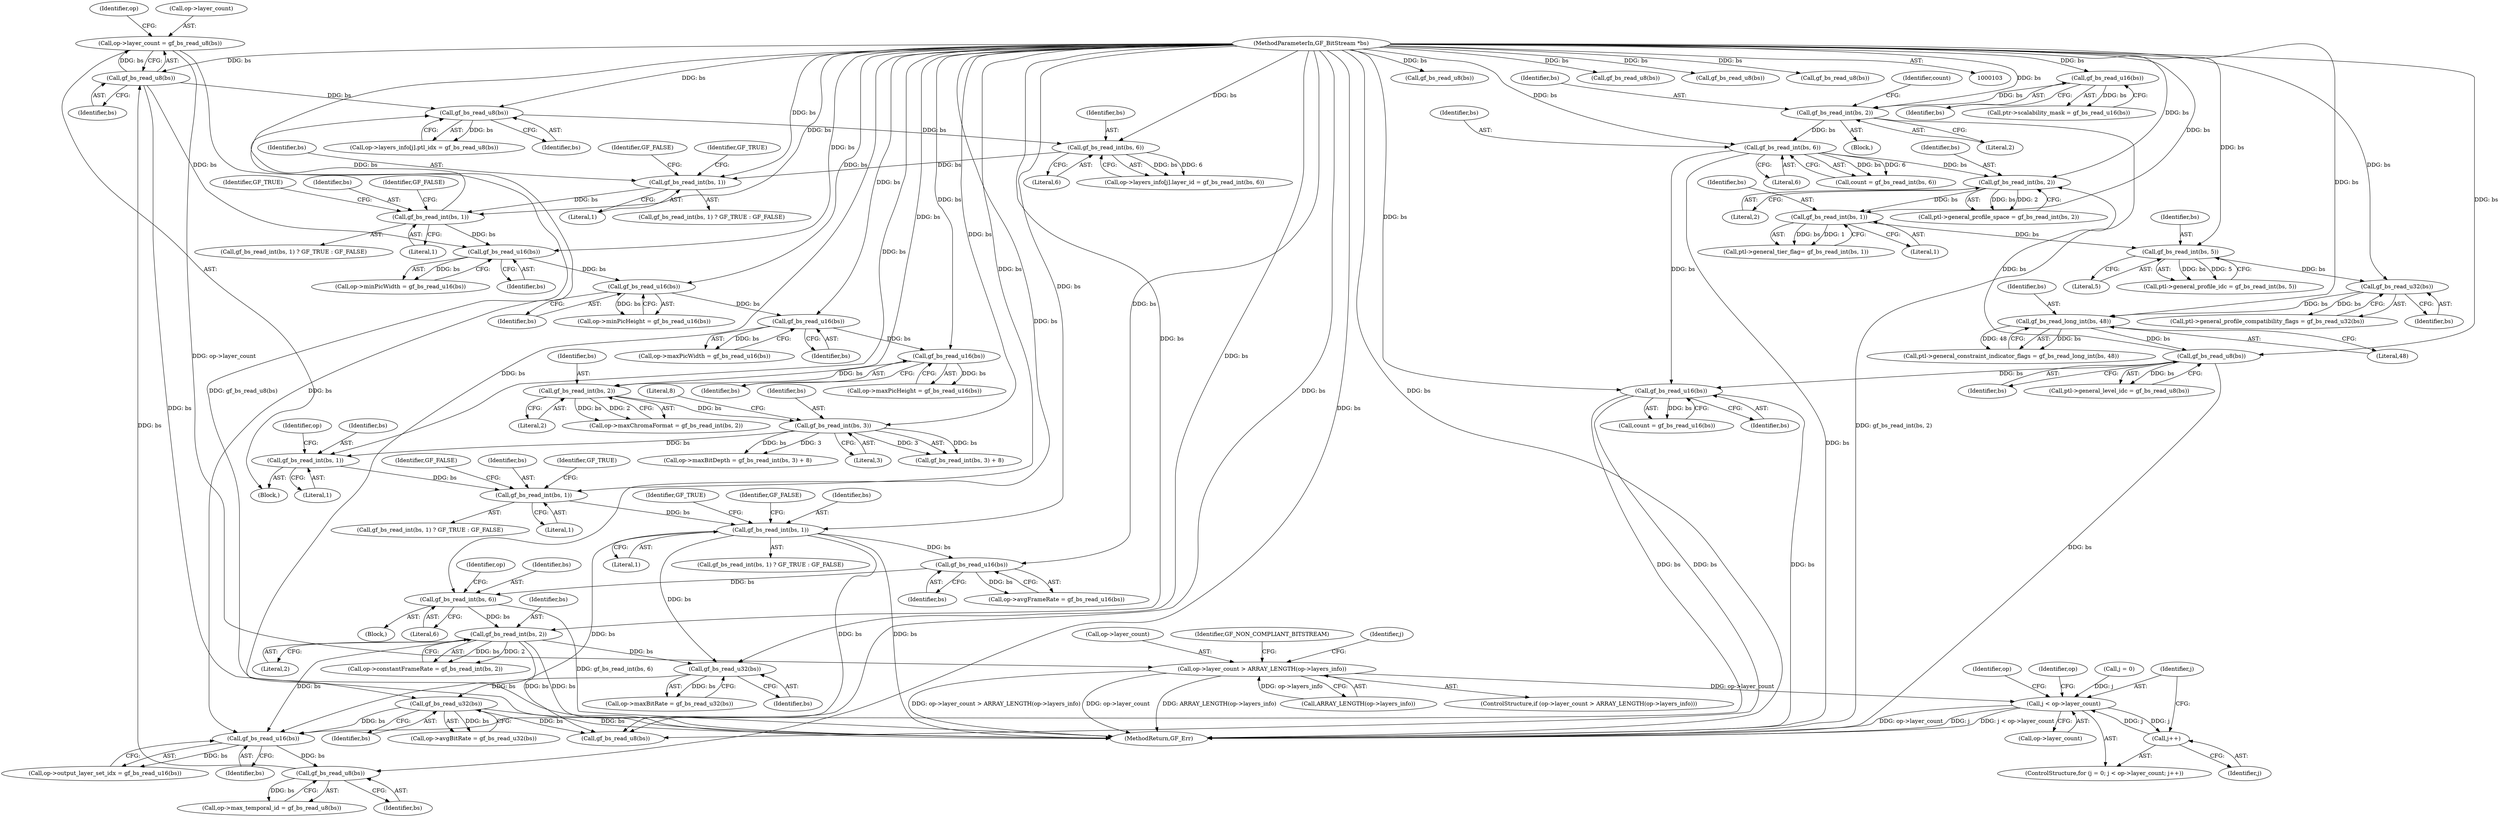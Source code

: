 digraph "0_gpac_90dc7f853d31b0a4e9441cba97feccf36d8b69a4@API" {
"1000234" [label="(Call,op->layer_count = gf_bs_read_u8(bs))"];
"1000238" [label="(Call,gf_bs_read_u8(bs))"];
"1000232" [label="(Call,gf_bs_read_u8(bs))"];
"1000226" [label="(Call,gf_bs_read_u16(bs))"];
"1000393" [label="(Call,gf_bs_read_int(bs, 2))"];
"1000386" [label="(Call,gf_bs_read_int(bs, 6))"];
"1000384" [label="(Call,gf_bs_read_u16(bs))"];
"1000370" [label="(Call,gf_bs_read_int(bs, 1))"];
"1000360" [label="(Call,gf_bs_read_int(bs, 1))"];
"1000352" [label="(Call,gf_bs_read_int(bs, 1))"];
"1000348" [label="(Call,gf_bs_read_int(bs, 3))"];
"1000340" [label="(Call,gf_bs_read_int(bs, 2))"];
"1000334" [label="(Call,gf_bs_read_u16(bs))"];
"1000328" [label="(Call,gf_bs_read_u16(bs))"];
"1000322" [label="(Call,gf_bs_read_u16(bs))"];
"1000316" [label="(Call,gf_bs_read_u16(bs))"];
"1000307" [label="(Call,gf_bs_read_int(bs, 1))"];
"1000293" [label="(Call,gf_bs_read_int(bs, 1))"];
"1000281" [label="(Call,gf_bs_read_int(bs, 6))"];
"1000271" [label="(Call,gf_bs_read_u8(bs))"];
"1000105" [label="(MethodParameterIn,GF_BitStream *bs)"];
"1000411" [label="(Call,gf_bs_read_u32(bs))"];
"1000405" [label="(Call,gf_bs_read_u32(bs))"];
"1000201" [label="(Call,gf_bs_read_u16(bs))"];
"1000132" [label="(Call,gf_bs_read_int(bs, 6))"];
"1000127" [label="(Call,gf_bs_read_int(bs, 2))"];
"1000125" [label="(Call,gf_bs_read_u16(bs))"];
"1000192" [label="(Call,gf_bs_read_u8(bs))"];
"1000185" [label="(Call,gf_bs_read_long_int(bs, 48))"];
"1000179" [label="(Call,gf_bs_read_u32(bs))"];
"1000172" [label="(Call,gf_bs_read_int(bs, 5))"];
"1000165" [label="(Call,gf_bs_read_int(bs, 1))"];
"1000158" [label="(Call,gf_bs_read_int(bs, 2))"];
"1000241" [label="(Call,op->layer_count > ARRAY_LENGTH(op->layers_info))"];
"1000255" [label="(Call,j < op->layer_count)"];
"1000260" [label="(Call,j++)"];
"1000241" [label="(Call,op->layer_count > ARRAY_LENGTH(op->layers_info))"];
"1000243" [label="(Identifier,op)"];
"1000222" [label="(Call,op->output_layer_set_idx = gf_bs_read_u16(bs))"];
"1000347" [label="(Call,gf_bs_read_int(bs, 3) + 8)"];
"1000322" [label="(Call,gf_bs_read_u16(bs))"];
"1000314" [label="(Identifier,op)"];
"1000256" [label="(Identifier,j)"];
"1000133" [label="(Identifier,bs)"];
"1000348" [label="(Call,gf_bs_read_int(bs, 3))"];
"1000283" [label="(Literal,6)"];
"1000199" [label="(Call,count = gf_bs_read_u16(bs))"];
"1000212" [label="(Block,)"];
"1000129" [label="(Literal,2)"];
"1000188" [label="(Call,ptl->general_level_idc = gf_bs_read_u8(bs))"];
"1000370" [label="(Call,gf_bs_read_int(bs, 1))"];
"1000134" [label="(Literal,6)"];
"1000228" [label="(Call,op->max_temporal_id = gf_bs_read_u8(bs))"];
"1000161" [label="(Call,ptl->general_tier_flag= gf_bs_read_int(bs, 1))"];
"1000132" [label="(Call,gf_bs_read_int(bs, 6))"];
"1000309" [label="(Literal,1)"];
"1000234" [label="(Call,op->layer_count = gf_bs_read_u8(bs))"];
"1000127" [label="(Call,gf_bs_read_int(bs, 2))"];
"1000317" [label="(Identifier,bs)"];
"1000257" [label="(Call,op->layer_count)"];
"1000371" [label="(Identifier,bs)"];
"1000271" [label="(Call,gf_bs_read_u8(bs))"];
"1000316" [label="(Call,gf_bs_read_u16(bs))"];
"1000311" [label="(Identifier,GF_FALSE)"];
"1000343" [label="(Call,op->maxBitDepth = gf_bs_read_int(bs, 3) + 8)"];
"1000292" [label="(Call,gf_bs_read_int(bs, 1) ? GF_TRUE : GF_FALSE)"];
"1000328" [label="(Call,gf_bs_read_u16(bs))"];
"1000445" [label="(Call,gf_bs_read_u8(bs))"];
"1000394" [label="(Identifier,bs)"];
"1000242" [label="(Call,op->layer_count)"];
"1000323" [label="(Identifier,bs)"];
"1000505" [label="(MethodReturn,GF_Err)"];
"1000310" [label="(Identifier,GF_TRUE)"];
"1000245" [label="(Call,ARRAY_LENGTH(op->layers_info))"];
"1000179" [label="(Call,gf_bs_read_u32(bs))"];
"1000227" [label="(Identifier,bs)"];
"1000329" [label="(Identifier,bs)"];
"1000393" [label="(Call,gf_bs_read_int(bs, 2))"];
"1000180" [label="(Identifier,bs)"];
"1000125" [label="(Call,gf_bs_read_u16(bs))"];
"1000173" [label="(Identifier,bs)"];
"1000128" [label="(Identifier,bs)"];
"1000451" [label="(Call,gf_bs_read_u8(bs))"];
"1000407" [label="(Call,op->avgBitRate = gf_bs_read_u32(bs))"];
"1000470" [label="(Call,gf_bs_read_u8(bs))"];
"1000352" [label="(Call,gf_bs_read_int(bs, 1))"];
"1000226" [label="(Call,gf_bs_read_u16(bs))"];
"1000335" [label="(Identifier,bs)"];
"1000131" [label="(Identifier,count)"];
"1000334" [label="(Call,gf_bs_read_u16(bs))"];
"1000261" [label="(Identifier,j)"];
"1000406" [label="(Identifier,bs)"];
"1000202" [label="(Identifier,bs)"];
"1000308" [label="(Identifier,bs)"];
"1000130" [label="(Call,count = gf_bs_read_int(bs, 6))"];
"1000238" [label="(Call,gf_bs_read_u8(bs))"];
"1000175" [label="(Call,ptl->general_profile_compatibility_flags = gf_bs_read_u32(bs))"];
"1000250" [label="(Identifier,GF_NON_COMPLIANT_BITSTREAM)"];
"1000172" [label="(Call,gf_bs_read_int(bs, 5))"];
"1000389" [label="(Call,op->constantFrameRate = gf_bs_read_int(bs, 2))"];
"1000106" [label="(Block,)"];
"1000260" [label="(Call,j++)"];
"1000273" [label="(Call,op->layers_info[j].layer_id = gf_bs_read_int(bs, 6))"];
"1000232" [label="(Call,gf_bs_read_u8(bs))"];
"1000380" [label="(Call,op->avgFrameRate = gf_bs_read_u16(bs))"];
"1000395" [label="(Literal,2)"];
"1000174" [label="(Literal,5)"];
"1000251" [label="(ControlStructure,for (j = 0; j < op->layer_count; j++))"];
"1000307" [label="(Call,gf_bs_read_int(bs, 1))"];
"1000318" [label="(Call,op->minPicHeight = gf_bs_read_u16(bs))"];
"1000126" [label="(Identifier,bs)"];
"1000324" [label="(Call,op->maxPicWidth = gf_bs_read_u16(bs))"];
"1000233" [label="(Identifier,bs)"];
"1000192" [label="(Call,gf_bs_read_u8(bs))"];
"1000363" [label="(Identifier,GF_TRUE)"];
"1000385" [label="(Identifier,bs)"];
"1000158" [label="(Call,gf_bs_read_int(bs, 2))"];
"1000364" [label="(Identifier,GF_FALSE)"];
"1000154" [label="(Call,ptl->general_profile_space = gf_bs_read_int(bs, 2))"];
"1000186" [label="(Identifier,bs)"];
"1000193" [label="(Identifier,bs)"];
"1000379" [label="(Block,)"];
"1000362" [label="(Literal,1)"];
"1000330" [label="(Call,op->maxPicHeight = gf_bs_read_u16(bs))"];
"1000306" [label="(Call,gf_bs_read_int(bs, 1) ? GF_TRUE : GF_FALSE)"];
"1000411" [label="(Call,gf_bs_read_u32(bs))"];
"1000267" [label="(Identifier,op)"];
"1000391" [label="(Identifier,op)"];
"1000167" [label="(Literal,1)"];
"1000121" [label="(Call,ptr->scalability_mask = gf_bs_read_u16(bs))"];
"1000351" [label="(Literal,8)"];
"1000295" [label="(Literal,1)"];
"1000185" [label="(Call,gf_bs_read_long_int(bs, 48))"];
"1000360" [label="(Call,gf_bs_read_int(bs, 1))"];
"1000412" [label="(Identifier,bs)"];
"1000420" [label="(Call,gf_bs_read_u8(bs))"];
"1000341" [label="(Identifier,bs)"];
"1000384" [label="(Call,gf_bs_read_u16(bs))"];
"1000350" [label="(Literal,3)"];
"1000201" [label="(Call,gf_bs_read_u16(bs))"];
"1000168" [label="(Call,ptl->general_profile_idc = gf_bs_read_int(bs, 5))"];
"1000297" [label="(Identifier,GF_FALSE)"];
"1000272" [label="(Identifier,bs)"];
"1000349" [label="(Identifier,bs)"];
"1000165" [label="(Call,gf_bs_read_int(bs, 1))"];
"1000281" [label="(Call,gf_bs_read_int(bs, 6))"];
"1000401" [label="(Call,op->maxBitRate = gf_bs_read_u32(bs))"];
"1000357" [label="(Identifier,op)"];
"1000373" [label="(Identifier,GF_TRUE)"];
"1000296" [label="(Identifier,GF_TRUE)"];
"1000235" [label="(Call,op->layer_count)"];
"1000263" [label="(Call,op->layers_info[j].ptl_idx = gf_bs_read_u8(bs))"];
"1000388" [label="(Literal,6)"];
"1000166" [label="(Identifier,bs)"];
"1000293" [label="(Call,gf_bs_read_int(bs, 1))"];
"1000160" [label="(Literal,2)"];
"1000187" [label="(Literal,48)"];
"1000387" [label="(Identifier,bs)"];
"1000496" [label="(Call,gf_bs_read_u8(bs))"];
"1000336" [label="(Call,op->maxChromaFormat = gf_bs_read_int(bs, 2))"];
"1000386" [label="(Call,gf_bs_read_int(bs, 6))"];
"1000252" [label="(Call,j = 0)"];
"1000361" [label="(Identifier,bs)"];
"1000354" [label="(Literal,1)"];
"1000294" [label="(Identifier,bs)"];
"1000342" [label="(Literal,2)"];
"1000369" [label="(Call,gf_bs_read_int(bs, 1) ? GF_TRUE : GF_FALSE)"];
"1000181" [label="(Call,ptl->general_constraint_indicator_flags = gf_bs_read_long_int(bs, 48))"];
"1000253" [label="(Identifier,j)"];
"1000372" [label="(Literal,1)"];
"1000374" [label="(Identifier,GF_FALSE)"];
"1000240" [label="(ControlStructure,if (op->layer_count > ARRAY_LENGTH(op->layers_info)))"];
"1000312" [label="(Call,op->minPicWidth = gf_bs_read_u16(bs))"];
"1000340" [label="(Call,gf_bs_read_int(bs, 2))"];
"1000105" [label="(MethodParameterIn,GF_BitStream *bs)"];
"1000282" [label="(Identifier,bs)"];
"1000359" [label="(Call,gf_bs_read_int(bs, 1) ? GF_TRUE : GF_FALSE)"];
"1000353" [label="(Identifier,bs)"];
"1000405" [label="(Call,gf_bs_read_u32(bs))"];
"1000159" [label="(Identifier,bs)"];
"1000255" [label="(Call,j < op->layer_count)"];
"1000239" [label="(Identifier,bs)"];
"1000234" -> "1000212"  [label="AST: "];
"1000234" -> "1000238"  [label="CFG: "];
"1000235" -> "1000234"  [label="AST: "];
"1000238" -> "1000234"  [label="AST: "];
"1000243" -> "1000234"  [label="CFG: "];
"1000234" -> "1000505"  [label="DDG: gf_bs_read_u8(bs)"];
"1000238" -> "1000234"  [label="DDG: bs"];
"1000234" -> "1000241"  [label="DDG: op->layer_count"];
"1000238" -> "1000239"  [label="CFG: "];
"1000239" -> "1000238"  [label="AST: "];
"1000238" -> "1000505"  [label="DDG: bs"];
"1000232" -> "1000238"  [label="DDG: bs"];
"1000105" -> "1000238"  [label="DDG: bs"];
"1000238" -> "1000271"  [label="DDG: bs"];
"1000238" -> "1000316"  [label="DDG: bs"];
"1000232" -> "1000228"  [label="AST: "];
"1000232" -> "1000233"  [label="CFG: "];
"1000233" -> "1000232"  [label="AST: "];
"1000228" -> "1000232"  [label="CFG: "];
"1000232" -> "1000228"  [label="DDG: bs"];
"1000226" -> "1000232"  [label="DDG: bs"];
"1000105" -> "1000232"  [label="DDG: bs"];
"1000226" -> "1000222"  [label="AST: "];
"1000226" -> "1000227"  [label="CFG: "];
"1000227" -> "1000226"  [label="AST: "];
"1000222" -> "1000226"  [label="CFG: "];
"1000226" -> "1000222"  [label="DDG: bs"];
"1000393" -> "1000226"  [label="DDG: bs"];
"1000411" -> "1000226"  [label="DDG: bs"];
"1000370" -> "1000226"  [label="DDG: bs"];
"1000201" -> "1000226"  [label="DDG: bs"];
"1000105" -> "1000226"  [label="DDG: bs"];
"1000393" -> "1000389"  [label="AST: "];
"1000393" -> "1000395"  [label="CFG: "];
"1000394" -> "1000393"  [label="AST: "];
"1000395" -> "1000393"  [label="AST: "];
"1000389" -> "1000393"  [label="CFG: "];
"1000393" -> "1000505"  [label="DDG: bs"];
"1000393" -> "1000389"  [label="DDG: bs"];
"1000393" -> "1000389"  [label="DDG: 2"];
"1000386" -> "1000393"  [label="DDG: bs"];
"1000105" -> "1000393"  [label="DDG: bs"];
"1000393" -> "1000405"  [label="DDG: bs"];
"1000393" -> "1000420"  [label="DDG: bs"];
"1000386" -> "1000379"  [label="AST: "];
"1000386" -> "1000388"  [label="CFG: "];
"1000387" -> "1000386"  [label="AST: "];
"1000388" -> "1000386"  [label="AST: "];
"1000391" -> "1000386"  [label="CFG: "];
"1000386" -> "1000505"  [label="DDG: gf_bs_read_int(bs, 6)"];
"1000384" -> "1000386"  [label="DDG: bs"];
"1000105" -> "1000386"  [label="DDG: bs"];
"1000384" -> "1000380"  [label="AST: "];
"1000384" -> "1000385"  [label="CFG: "];
"1000385" -> "1000384"  [label="AST: "];
"1000380" -> "1000384"  [label="CFG: "];
"1000384" -> "1000380"  [label="DDG: bs"];
"1000370" -> "1000384"  [label="DDG: bs"];
"1000105" -> "1000384"  [label="DDG: bs"];
"1000370" -> "1000369"  [label="AST: "];
"1000370" -> "1000372"  [label="CFG: "];
"1000371" -> "1000370"  [label="AST: "];
"1000372" -> "1000370"  [label="AST: "];
"1000373" -> "1000370"  [label="CFG: "];
"1000374" -> "1000370"  [label="CFG: "];
"1000370" -> "1000505"  [label="DDG: bs"];
"1000360" -> "1000370"  [label="DDG: bs"];
"1000105" -> "1000370"  [label="DDG: bs"];
"1000370" -> "1000405"  [label="DDG: bs"];
"1000370" -> "1000420"  [label="DDG: bs"];
"1000360" -> "1000359"  [label="AST: "];
"1000360" -> "1000362"  [label="CFG: "];
"1000361" -> "1000360"  [label="AST: "];
"1000362" -> "1000360"  [label="AST: "];
"1000363" -> "1000360"  [label="CFG: "];
"1000364" -> "1000360"  [label="CFG: "];
"1000352" -> "1000360"  [label="DDG: bs"];
"1000105" -> "1000360"  [label="DDG: bs"];
"1000352" -> "1000212"  [label="AST: "];
"1000352" -> "1000354"  [label="CFG: "];
"1000353" -> "1000352"  [label="AST: "];
"1000354" -> "1000352"  [label="AST: "];
"1000357" -> "1000352"  [label="CFG: "];
"1000348" -> "1000352"  [label="DDG: bs"];
"1000105" -> "1000352"  [label="DDG: bs"];
"1000348" -> "1000347"  [label="AST: "];
"1000348" -> "1000350"  [label="CFG: "];
"1000349" -> "1000348"  [label="AST: "];
"1000350" -> "1000348"  [label="AST: "];
"1000351" -> "1000348"  [label="CFG: "];
"1000348" -> "1000343"  [label="DDG: bs"];
"1000348" -> "1000343"  [label="DDG: 3"];
"1000348" -> "1000347"  [label="DDG: bs"];
"1000348" -> "1000347"  [label="DDG: 3"];
"1000340" -> "1000348"  [label="DDG: bs"];
"1000105" -> "1000348"  [label="DDG: bs"];
"1000340" -> "1000336"  [label="AST: "];
"1000340" -> "1000342"  [label="CFG: "];
"1000341" -> "1000340"  [label="AST: "];
"1000342" -> "1000340"  [label="AST: "];
"1000336" -> "1000340"  [label="CFG: "];
"1000340" -> "1000336"  [label="DDG: bs"];
"1000340" -> "1000336"  [label="DDG: 2"];
"1000334" -> "1000340"  [label="DDG: bs"];
"1000105" -> "1000340"  [label="DDG: bs"];
"1000334" -> "1000330"  [label="AST: "];
"1000334" -> "1000335"  [label="CFG: "];
"1000335" -> "1000334"  [label="AST: "];
"1000330" -> "1000334"  [label="CFG: "];
"1000334" -> "1000330"  [label="DDG: bs"];
"1000328" -> "1000334"  [label="DDG: bs"];
"1000105" -> "1000334"  [label="DDG: bs"];
"1000328" -> "1000324"  [label="AST: "];
"1000328" -> "1000329"  [label="CFG: "];
"1000329" -> "1000328"  [label="AST: "];
"1000324" -> "1000328"  [label="CFG: "];
"1000328" -> "1000324"  [label="DDG: bs"];
"1000322" -> "1000328"  [label="DDG: bs"];
"1000105" -> "1000328"  [label="DDG: bs"];
"1000322" -> "1000318"  [label="AST: "];
"1000322" -> "1000323"  [label="CFG: "];
"1000323" -> "1000322"  [label="AST: "];
"1000318" -> "1000322"  [label="CFG: "];
"1000322" -> "1000318"  [label="DDG: bs"];
"1000316" -> "1000322"  [label="DDG: bs"];
"1000105" -> "1000322"  [label="DDG: bs"];
"1000316" -> "1000312"  [label="AST: "];
"1000316" -> "1000317"  [label="CFG: "];
"1000317" -> "1000316"  [label="AST: "];
"1000312" -> "1000316"  [label="CFG: "];
"1000316" -> "1000312"  [label="DDG: bs"];
"1000307" -> "1000316"  [label="DDG: bs"];
"1000105" -> "1000316"  [label="DDG: bs"];
"1000307" -> "1000306"  [label="AST: "];
"1000307" -> "1000309"  [label="CFG: "];
"1000308" -> "1000307"  [label="AST: "];
"1000309" -> "1000307"  [label="AST: "];
"1000310" -> "1000307"  [label="CFG: "];
"1000311" -> "1000307"  [label="CFG: "];
"1000307" -> "1000271"  [label="DDG: bs"];
"1000293" -> "1000307"  [label="DDG: bs"];
"1000105" -> "1000307"  [label="DDG: bs"];
"1000293" -> "1000292"  [label="AST: "];
"1000293" -> "1000295"  [label="CFG: "];
"1000294" -> "1000293"  [label="AST: "];
"1000295" -> "1000293"  [label="AST: "];
"1000296" -> "1000293"  [label="CFG: "];
"1000297" -> "1000293"  [label="CFG: "];
"1000281" -> "1000293"  [label="DDG: bs"];
"1000105" -> "1000293"  [label="DDG: bs"];
"1000281" -> "1000273"  [label="AST: "];
"1000281" -> "1000283"  [label="CFG: "];
"1000282" -> "1000281"  [label="AST: "];
"1000283" -> "1000281"  [label="AST: "];
"1000273" -> "1000281"  [label="CFG: "];
"1000281" -> "1000273"  [label="DDG: bs"];
"1000281" -> "1000273"  [label="DDG: 6"];
"1000271" -> "1000281"  [label="DDG: bs"];
"1000105" -> "1000281"  [label="DDG: bs"];
"1000271" -> "1000263"  [label="AST: "];
"1000271" -> "1000272"  [label="CFG: "];
"1000272" -> "1000271"  [label="AST: "];
"1000263" -> "1000271"  [label="CFG: "];
"1000271" -> "1000263"  [label="DDG: bs"];
"1000105" -> "1000271"  [label="DDG: bs"];
"1000105" -> "1000103"  [label="AST: "];
"1000105" -> "1000505"  [label="DDG: bs"];
"1000105" -> "1000125"  [label="DDG: bs"];
"1000105" -> "1000127"  [label="DDG: bs"];
"1000105" -> "1000132"  [label="DDG: bs"];
"1000105" -> "1000158"  [label="DDG: bs"];
"1000105" -> "1000165"  [label="DDG: bs"];
"1000105" -> "1000172"  [label="DDG: bs"];
"1000105" -> "1000179"  [label="DDG: bs"];
"1000105" -> "1000185"  [label="DDG: bs"];
"1000105" -> "1000192"  [label="DDG: bs"];
"1000105" -> "1000201"  [label="DDG: bs"];
"1000105" -> "1000405"  [label="DDG: bs"];
"1000105" -> "1000411"  [label="DDG: bs"];
"1000105" -> "1000420"  [label="DDG: bs"];
"1000105" -> "1000445"  [label="DDG: bs"];
"1000105" -> "1000451"  [label="DDG: bs"];
"1000105" -> "1000470"  [label="DDG: bs"];
"1000105" -> "1000496"  [label="DDG: bs"];
"1000411" -> "1000407"  [label="AST: "];
"1000411" -> "1000412"  [label="CFG: "];
"1000412" -> "1000411"  [label="AST: "];
"1000407" -> "1000411"  [label="CFG: "];
"1000411" -> "1000505"  [label="DDG: bs"];
"1000411" -> "1000407"  [label="DDG: bs"];
"1000405" -> "1000411"  [label="DDG: bs"];
"1000411" -> "1000420"  [label="DDG: bs"];
"1000405" -> "1000401"  [label="AST: "];
"1000405" -> "1000406"  [label="CFG: "];
"1000406" -> "1000405"  [label="AST: "];
"1000401" -> "1000405"  [label="CFG: "];
"1000405" -> "1000401"  [label="DDG: bs"];
"1000201" -> "1000199"  [label="AST: "];
"1000201" -> "1000202"  [label="CFG: "];
"1000202" -> "1000201"  [label="AST: "];
"1000199" -> "1000201"  [label="CFG: "];
"1000201" -> "1000505"  [label="DDG: bs"];
"1000201" -> "1000199"  [label="DDG: bs"];
"1000132" -> "1000201"  [label="DDG: bs"];
"1000192" -> "1000201"  [label="DDG: bs"];
"1000201" -> "1000420"  [label="DDG: bs"];
"1000132" -> "1000130"  [label="AST: "];
"1000132" -> "1000134"  [label="CFG: "];
"1000133" -> "1000132"  [label="AST: "];
"1000134" -> "1000132"  [label="AST: "];
"1000130" -> "1000132"  [label="CFG: "];
"1000132" -> "1000505"  [label="DDG: bs"];
"1000132" -> "1000130"  [label="DDG: bs"];
"1000132" -> "1000130"  [label="DDG: 6"];
"1000127" -> "1000132"  [label="DDG: bs"];
"1000132" -> "1000158"  [label="DDG: bs"];
"1000127" -> "1000106"  [label="AST: "];
"1000127" -> "1000129"  [label="CFG: "];
"1000128" -> "1000127"  [label="AST: "];
"1000129" -> "1000127"  [label="AST: "];
"1000131" -> "1000127"  [label="CFG: "];
"1000127" -> "1000505"  [label="DDG: gf_bs_read_int(bs, 2)"];
"1000125" -> "1000127"  [label="DDG: bs"];
"1000125" -> "1000121"  [label="AST: "];
"1000125" -> "1000126"  [label="CFG: "];
"1000126" -> "1000125"  [label="AST: "];
"1000121" -> "1000125"  [label="CFG: "];
"1000125" -> "1000121"  [label="DDG: bs"];
"1000192" -> "1000188"  [label="AST: "];
"1000192" -> "1000193"  [label="CFG: "];
"1000193" -> "1000192"  [label="AST: "];
"1000188" -> "1000192"  [label="CFG: "];
"1000192" -> "1000505"  [label="DDG: bs"];
"1000192" -> "1000158"  [label="DDG: bs"];
"1000192" -> "1000188"  [label="DDG: bs"];
"1000185" -> "1000192"  [label="DDG: bs"];
"1000185" -> "1000181"  [label="AST: "];
"1000185" -> "1000187"  [label="CFG: "];
"1000186" -> "1000185"  [label="AST: "];
"1000187" -> "1000185"  [label="AST: "];
"1000181" -> "1000185"  [label="CFG: "];
"1000185" -> "1000181"  [label="DDG: bs"];
"1000185" -> "1000181"  [label="DDG: 48"];
"1000179" -> "1000185"  [label="DDG: bs"];
"1000179" -> "1000175"  [label="AST: "];
"1000179" -> "1000180"  [label="CFG: "];
"1000180" -> "1000179"  [label="AST: "];
"1000175" -> "1000179"  [label="CFG: "];
"1000179" -> "1000175"  [label="DDG: bs"];
"1000172" -> "1000179"  [label="DDG: bs"];
"1000172" -> "1000168"  [label="AST: "];
"1000172" -> "1000174"  [label="CFG: "];
"1000173" -> "1000172"  [label="AST: "];
"1000174" -> "1000172"  [label="AST: "];
"1000168" -> "1000172"  [label="CFG: "];
"1000172" -> "1000168"  [label="DDG: bs"];
"1000172" -> "1000168"  [label="DDG: 5"];
"1000165" -> "1000172"  [label="DDG: bs"];
"1000165" -> "1000161"  [label="AST: "];
"1000165" -> "1000167"  [label="CFG: "];
"1000166" -> "1000165"  [label="AST: "];
"1000167" -> "1000165"  [label="AST: "];
"1000161" -> "1000165"  [label="CFG: "];
"1000165" -> "1000161"  [label="DDG: bs"];
"1000165" -> "1000161"  [label="DDG: 1"];
"1000158" -> "1000165"  [label="DDG: bs"];
"1000158" -> "1000154"  [label="AST: "];
"1000158" -> "1000160"  [label="CFG: "];
"1000159" -> "1000158"  [label="AST: "];
"1000160" -> "1000158"  [label="AST: "];
"1000154" -> "1000158"  [label="CFG: "];
"1000158" -> "1000154"  [label="DDG: bs"];
"1000158" -> "1000154"  [label="DDG: 2"];
"1000241" -> "1000240"  [label="AST: "];
"1000241" -> "1000245"  [label="CFG: "];
"1000242" -> "1000241"  [label="AST: "];
"1000245" -> "1000241"  [label="AST: "];
"1000250" -> "1000241"  [label="CFG: "];
"1000253" -> "1000241"  [label="CFG: "];
"1000241" -> "1000505"  [label="DDG: op->layer_count"];
"1000241" -> "1000505"  [label="DDG: ARRAY_LENGTH(op->layers_info)"];
"1000241" -> "1000505"  [label="DDG: op->layer_count > ARRAY_LENGTH(op->layers_info)"];
"1000245" -> "1000241"  [label="DDG: op->layers_info"];
"1000241" -> "1000255"  [label="DDG: op->layer_count"];
"1000255" -> "1000251"  [label="AST: "];
"1000255" -> "1000257"  [label="CFG: "];
"1000256" -> "1000255"  [label="AST: "];
"1000257" -> "1000255"  [label="AST: "];
"1000267" -> "1000255"  [label="CFG: "];
"1000314" -> "1000255"  [label="CFG: "];
"1000255" -> "1000505"  [label="DDG: j < op->layer_count"];
"1000255" -> "1000505"  [label="DDG: op->layer_count"];
"1000255" -> "1000505"  [label="DDG: j"];
"1000252" -> "1000255"  [label="DDG: j"];
"1000260" -> "1000255"  [label="DDG: j"];
"1000255" -> "1000260"  [label="DDG: j"];
"1000260" -> "1000251"  [label="AST: "];
"1000260" -> "1000261"  [label="CFG: "];
"1000261" -> "1000260"  [label="AST: "];
"1000256" -> "1000260"  [label="CFG: "];
}
